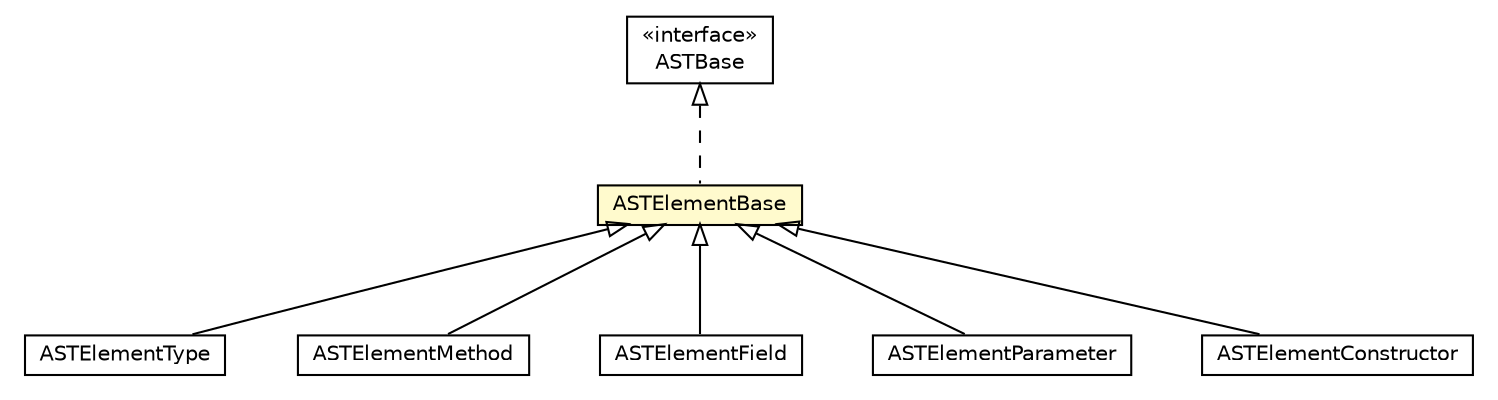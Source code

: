 #!/usr/local/bin/dot
#
# Class diagram 
# Generated by UMLGraph version 5.1 (http://www.umlgraph.org/)
#

digraph G {
	edge [fontname="Helvetica",fontsize=10,labelfontname="Helvetica",labelfontsize=10];
	node [fontname="Helvetica",fontsize=10,shape=plaintext];
	nodesep=0.25;
	ranksep=0.5;
	// org.androidtransfuse.adapter.ASTBase
	c71236 [label=<<table title="org.androidtransfuse.adapter.ASTBase" border="0" cellborder="1" cellspacing="0" cellpadding="2" port="p" href="../ASTBase.html">
		<tr><td><table border="0" cellspacing="0" cellpadding="1">
<tr><td align="center" balign="center"> &#171;interface&#187; </td></tr>
<tr><td align="center" balign="center"> ASTBase </td></tr>
		</table></td></tr>
		</table>>, fontname="Helvetica", fontcolor="black", fontsize=10.0];
	// org.androidtransfuse.adapter.element.ASTElementType
	c71250 [label=<<table title="org.androidtransfuse.adapter.element.ASTElementType" border="0" cellborder="1" cellspacing="0" cellpadding="2" port="p" href="./ASTElementType.html">
		<tr><td><table border="0" cellspacing="0" cellpadding="1">
<tr><td align="center" balign="center"> ASTElementType </td></tr>
		</table></td></tr>
		</table>>, fontname="Helvetica", fontcolor="black", fontsize=10.0];
	// org.androidtransfuse.adapter.element.ASTElementMethod
	c71251 [label=<<table title="org.androidtransfuse.adapter.element.ASTElementMethod" border="0" cellborder="1" cellspacing="0" cellpadding="2" port="p" href="./ASTElementMethod.html">
		<tr><td><table border="0" cellspacing="0" cellpadding="1">
<tr><td align="center" balign="center"> ASTElementMethod </td></tr>
		</table></td></tr>
		</table>>, fontname="Helvetica", fontcolor="black", fontsize=10.0];
	// org.androidtransfuse.adapter.element.ASTElementBase
	c71256 [label=<<table title="org.androidtransfuse.adapter.element.ASTElementBase" border="0" cellborder="1" cellspacing="0" cellpadding="2" port="p" bgcolor="lemonChiffon" href="./ASTElementBase.html">
		<tr><td><table border="0" cellspacing="0" cellpadding="1">
<tr><td align="center" balign="center"> ASTElementBase </td></tr>
		</table></td></tr>
		</table>>, fontname="Helvetica", fontcolor="black", fontsize=10.0];
	// org.androidtransfuse.adapter.element.ASTElementField
	c71257 [label=<<table title="org.androidtransfuse.adapter.element.ASTElementField" border="0" cellborder="1" cellspacing="0" cellpadding="2" port="p" href="./ASTElementField.html">
		<tr><td><table border="0" cellspacing="0" cellpadding="1">
<tr><td align="center" balign="center"> ASTElementField </td></tr>
		</table></td></tr>
		</table>>, fontname="Helvetica", fontcolor="black", fontsize=10.0];
	// org.androidtransfuse.adapter.element.ASTElementParameter
	c71262 [label=<<table title="org.androidtransfuse.adapter.element.ASTElementParameter" border="0" cellborder="1" cellspacing="0" cellpadding="2" port="p" href="./ASTElementParameter.html">
		<tr><td><table border="0" cellspacing="0" cellpadding="1">
<tr><td align="center" balign="center"> ASTElementParameter </td></tr>
		</table></td></tr>
		</table>>, fontname="Helvetica", fontcolor="black", fontsize=10.0];
	// org.androidtransfuse.adapter.element.ASTElementConstructor
	c71264 [label=<<table title="org.androidtransfuse.adapter.element.ASTElementConstructor" border="0" cellborder="1" cellspacing="0" cellpadding="2" port="p" href="./ASTElementConstructor.html">
		<tr><td><table border="0" cellspacing="0" cellpadding="1">
<tr><td align="center" balign="center"> ASTElementConstructor </td></tr>
		</table></td></tr>
		</table>>, fontname="Helvetica", fontcolor="black", fontsize=10.0];
	//org.androidtransfuse.adapter.element.ASTElementType extends org.androidtransfuse.adapter.element.ASTElementBase
	c71256:p -> c71250:p [dir=back,arrowtail=empty];
	//org.androidtransfuse.adapter.element.ASTElementMethod extends org.androidtransfuse.adapter.element.ASTElementBase
	c71256:p -> c71251:p [dir=back,arrowtail=empty];
	//org.androidtransfuse.adapter.element.ASTElementBase implements org.androidtransfuse.adapter.ASTBase
	c71236:p -> c71256:p [dir=back,arrowtail=empty,style=dashed];
	//org.androidtransfuse.adapter.element.ASTElementField extends org.androidtransfuse.adapter.element.ASTElementBase
	c71256:p -> c71257:p [dir=back,arrowtail=empty];
	//org.androidtransfuse.adapter.element.ASTElementParameter extends org.androidtransfuse.adapter.element.ASTElementBase
	c71256:p -> c71262:p [dir=back,arrowtail=empty];
	//org.androidtransfuse.adapter.element.ASTElementConstructor extends org.androidtransfuse.adapter.element.ASTElementBase
	c71256:p -> c71264:p [dir=back,arrowtail=empty];
}

